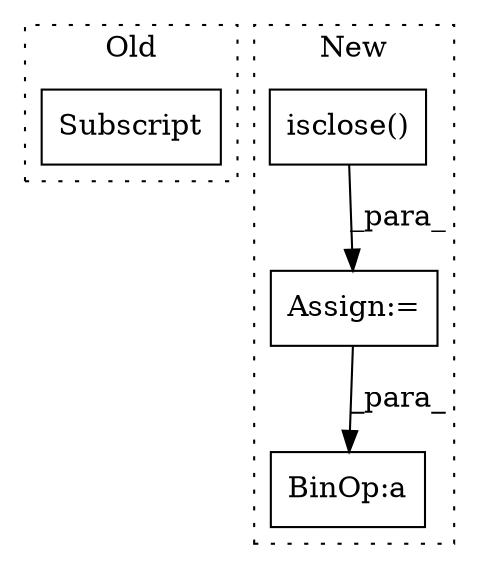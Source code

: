digraph G {
subgraph cluster0 {
1 [label="Subscript" a="63" s="688,0" l="26,0" shape="box"];
label = "Old";
style="dotted";
}
subgraph cluster1 {
2 [label="isclose()" a="75" s="1028,1093" l="11,1" shape="box"];
3 [label="BinOp:a" a="82" s="1748" l="3" shape="box"];
4 [label="Assign:=" a="68" s="1006" l="3" shape="box"];
label = "New";
style="dotted";
}
2 -> 4 [label="_para_"];
4 -> 3 [label="_para_"];
}